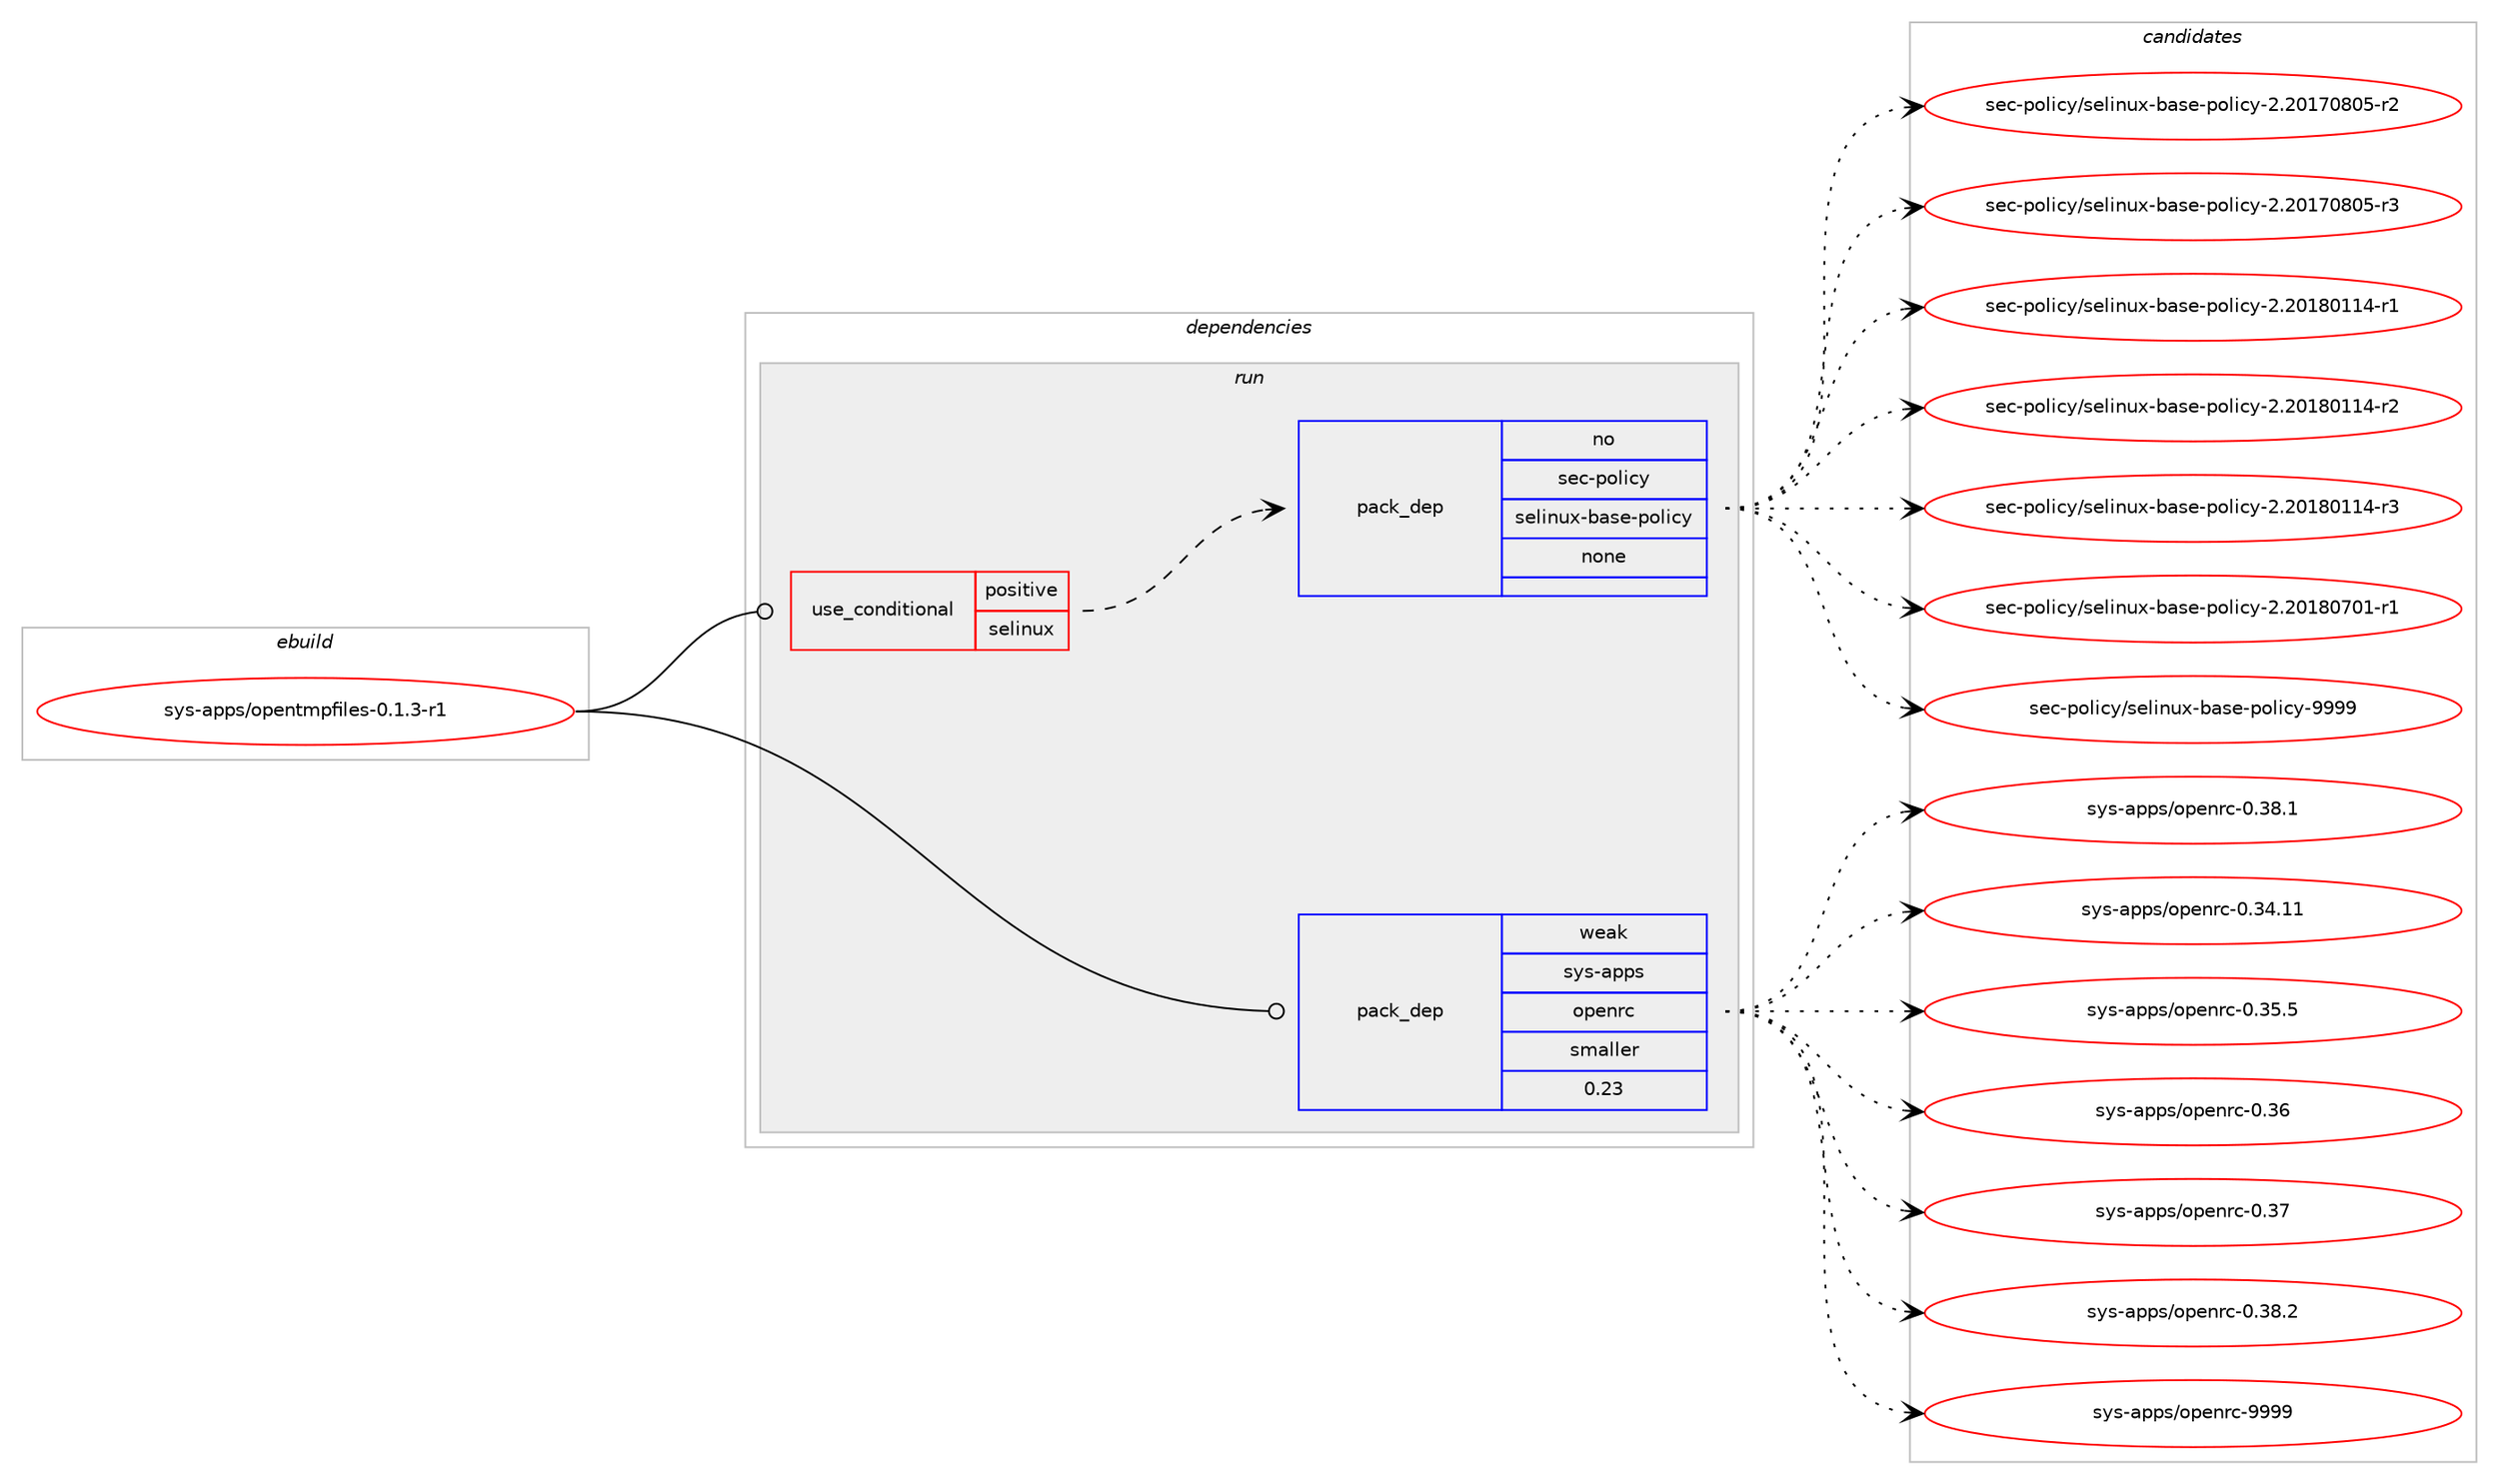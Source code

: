 digraph prolog {

# *************
# Graph options
# *************

newrank=true;
concentrate=true;
compound=true;
graph [rankdir=LR,fontname=Helvetica,fontsize=10,ranksep=1.5];#, ranksep=2.5, nodesep=0.2];
edge  [arrowhead=vee];
node  [fontname=Helvetica,fontsize=10];

# **********
# The ebuild
# **********

subgraph cluster_leftcol {
color=gray;
rank=same;
label=<<i>ebuild</i>>;
id [label="sys-apps/opentmpfiles-0.1.3-r1", color=red, width=4, href="../sys-apps/opentmpfiles-0.1.3-r1.svg"];
}

# ****************
# The dependencies
# ****************

subgraph cluster_midcol {
color=gray;
label=<<i>dependencies</i>>;
subgraph cluster_compile {
fillcolor="#eeeeee";
style=filled;
label=<<i>compile</i>>;
}
subgraph cluster_compileandrun {
fillcolor="#eeeeee";
style=filled;
label=<<i>compile and run</i>>;
}
subgraph cluster_run {
fillcolor="#eeeeee";
style=filled;
label=<<i>run</i>>;
subgraph cond91 {
dependency401 [label=<<TABLE BORDER="0" CELLBORDER="1" CELLSPACING="0" CELLPADDING="4"><TR><TD ROWSPAN="3" CELLPADDING="10">use_conditional</TD></TR><TR><TD>positive</TD></TR><TR><TD>selinux</TD></TR></TABLE>>, shape=none, color=red];
subgraph pack306 {
dependency402 [label=<<TABLE BORDER="0" CELLBORDER="1" CELLSPACING="0" CELLPADDING="4" WIDTH="220"><TR><TD ROWSPAN="6" CELLPADDING="30">pack_dep</TD></TR><TR><TD WIDTH="110">no</TD></TR><TR><TD>sec-policy</TD></TR><TR><TD>selinux-base-policy</TD></TR><TR><TD>none</TD></TR><TR><TD></TD></TR></TABLE>>, shape=none, color=blue];
}
dependency401:e -> dependency402:w [weight=20,style="dashed",arrowhead="vee"];
}
id:e -> dependency401:w [weight=20,style="solid",arrowhead="odot"];
subgraph pack307 {
dependency403 [label=<<TABLE BORDER="0" CELLBORDER="1" CELLSPACING="0" CELLPADDING="4" WIDTH="220"><TR><TD ROWSPAN="6" CELLPADDING="30">pack_dep</TD></TR><TR><TD WIDTH="110">weak</TD></TR><TR><TD>sys-apps</TD></TR><TR><TD>openrc</TD></TR><TR><TD>smaller</TD></TR><TR><TD>0.23</TD></TR></TABLE>>, shape=none, color=blue];
}
id:e -> dependency403:w [weight=20,style="solid",arrowhead="odot"];
}
}

# **************
# The candidates
# **************

subgraph cluster_choices {
rank=same;
color=gray;
label=<<i>candidates</i>>;

subgraph choice306 {
color=black;
nodesep=1;
choice11510199451121111081059912147115101108105110117120459897115101451121111081059912145504650484955485648534511450 [label="sec-policy/selinux-base-policy-2.20170805-r2", color=red, width=4,href="../sec-policy/selinux-base-policy-2.20170805-r2.svg"];
choice11510199451121111081059912147115101108105110117120459897115101451121111081059912145504650484955485648534511451 [label="sec-policy/selinux-base-policy-2.20170805-r3", color=red, width=4,href="../sec-policy/selinux-base-policy-2.20170805-r3.svg"];
choice11510199451121111081059912147115101108105110117120459897115101451121111081059912145504650484956484949524511449 [label="sec-policy/selinux-base-policy-2.20180114-r1", color=red, width=4,href="../sec-policy/selinux-base-policy-2.20180114-r1.svg"];
choice11510199451121111081059912147115101108105110117120459897115101451121111081059912145504650484956484949524511450 [label="sec-policy/selinux-base-policy-2.20180114-r2", color=red, width=4,href="../sec-policy/selinux-base-policy-2.20180114-r2.svg"];
choice11510199451121111081059912147115101108105110117120459897115101451121111081059912145504650484956484949524511451 [label="sec-policy/selinux-base-policy-2.20180114-r3", color=red, width=4,href="../sec-policy/selinux-base-policy-2.20180114-r3.svg"];
choice11510199451121111081059912147115101108105110117120459897115101451121111081059912145504650484956485548494511449 [label="sec-policy/selinux-base-policy-2.20180701-r1", color=red, width=4,href="../sec-policy/selinux-base-policy-2.20180701-r1.svg"];
choice1151019945112111108105991214711510110810511011712045989711510145112111108105991214557575757 [label="sec-policy/selinux-base-policy-9999", color=red, width=4,href="../sec-policy/selinux-base-policy-9999.svg"];
dependency402:e -> choice11510199451121111081059912147115101108105110117120459897115101451121111081059912145504650484955485648534511450:w [style=dotted,weight="100"];
dependency402:e -> choice11510199451121111081059912147115101108105110117120459897115101451121111081059912145504650484955485648534511451:w [style=dotted,weight="100"];
dependency402:e -> choice11510199451121111081059912147115101108105110117120459897115101451121111081059912145504650484956484949524511449:w [style=dotted,weight="100"];
dependency402:e -> choice11510199451121111081059912147115101108105110117120459897115101451121111081059912145504650484956484949524511450:w [style=dotted,weight="100"];
dependency402:e -> choice11510199451121111081059912147115101108105110117120459897115101451121111081059912145504650484956484949524511451:w [style=dotted,weight="100"];
dependency402:e -> choice11510199451121111081059912147115101108105110117120459897115101451121111081059912145504650484956485548494511449:w [style=dotted,weight="100"];
dependency402:e -> choice1151019945112111108105991214711510110810511011712045989711510145112111108105991214557575757:w [style=dotted,weight="100"];
}
subgraph choice307 {
color=black;
nodesep=1;
choice1151211154597112112115471111121011101149945484651564649 [label="sys-apps/openrc-0.38.1", color=red, width=4,href="../sys-apps/openrc-0.38.1.svg"];
choice115121115459711211211547111112101110114994548465152464949 [label="sys-apps/openrc-0.34.11", color=red, width=4,href="../sys-apps/openrc-0.34.11.svg"];
choice1151211154597112112115471111121011101149945484651534653 [label="sys-apps/openrc-0.35.5", color=red, width=4,href="../sys-apps/openrc-0.35.5.svg"];
choice115121115459711211211547111112101110114994548465154 [label="sys-apps/openrc-0.36", color=red, width=4,href="../sys-apps/openrc-0.36.svg"];
choice115121115459711211211547111112101110114994548465155 [label="sys-apps/openrc-0.37", color=red, width=4,href="../sys-apps/openrc-0.37.svg"];
choice1151211154597112112115471111121011101149945484651564650 [label="sys-apps/openrc-0.38.2", color=red, width=4,href="../sys-apps/openrc-0.38.2.svg"];
choice115121115459711211211547111112101110114994557575757 [label="sys-apps/openrc-9999", color=red, width=4,href="../sys-apps/openrc-9999.svg"];
dependency403:e -> choice1151211154597112112115471111121011101149945484651564649:w [style=dotted,weight="100"];
dependency403:e -> choice115121115459711211211547111112101110114994548465152464949:w [style=dotted,weight="100"];
dependency403:e -> choice1151211154597112112115471111121011101149945484651534653:w [style=dotted,weight="100"];
dependency403:e -> choice115121115459711211211547111112101110114994548465154:w [style=dotted,weight="100"];
dependency403:e -> choice115121115459711211211547111112101110114994548465155:w [style=dotted,weight="100"];
dependency403:e -> choice1151211154597112112115471111121011101149945484651564650:w [style=dotted,weight="100"];
dependency403:e -> choice115121115459711211211547111112101110114994557575757:w [style=dotted,weight="100"];
}
}

}

